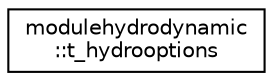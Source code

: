 digraph "Graphical Class Hierarchy"
{
 // LATEX_PDF_SIZE
  edge [fontname="Helvetica",fontsize="10",labelfontname="Helvetica",labelfontsize="10"];
  node [fontname="Helvetica",fontsize="10",shape=record];
  rankdir="LR";
  Node0 [label="modulehydrodynamic\l::t_hydrooptions",height=0.2,width=0.4,color="black", fillcolor="white", style="filled",URL="$structmodulehydrodynamic_1_1t__hydrooptions.html",tooltip=" "];
}
